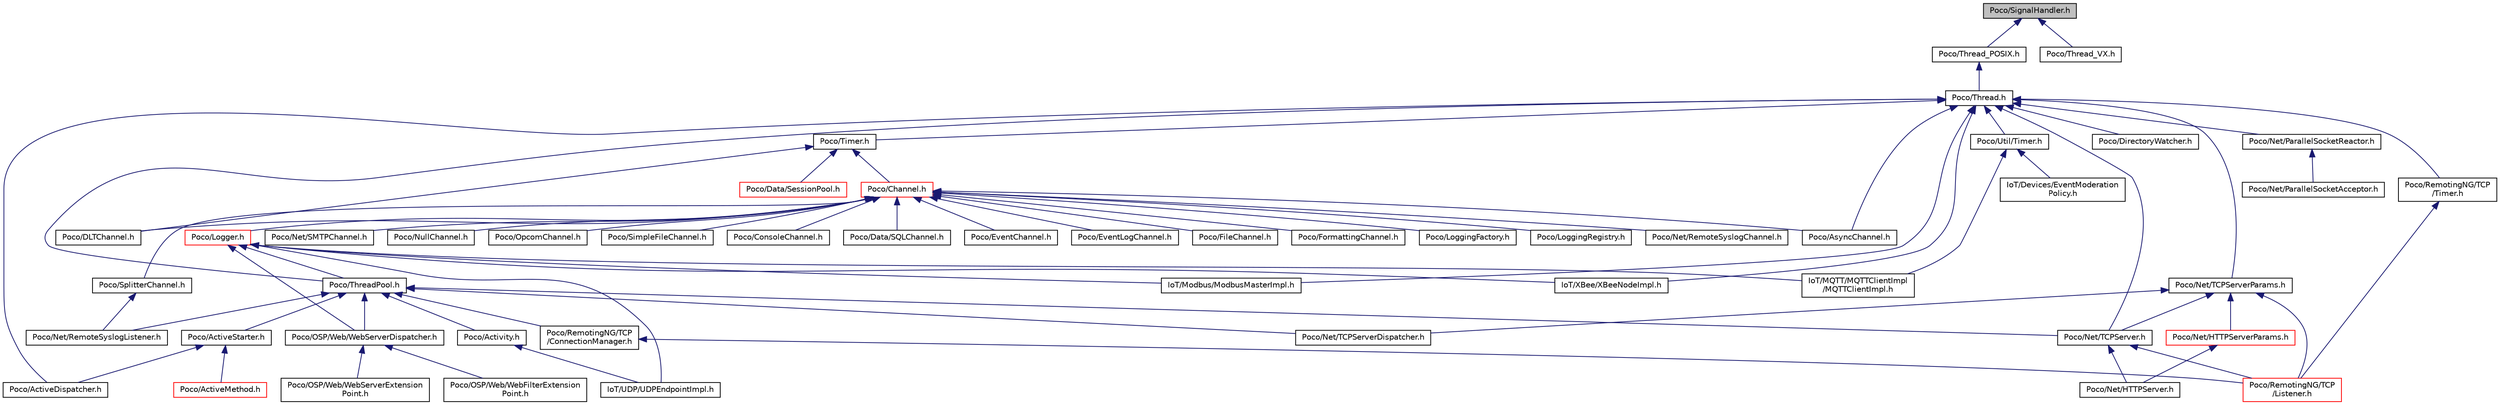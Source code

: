 digraph "Poco/SignalHandler.h"
{
 // LATEX_PDF_SIZE
  edge [fontname="Helvetica",fontsize="10",labelfontname="Helvetica",labelfontsize="10"];
  node [fontname="Helvetica",fontsize="10",shape=record];
  Node1 [label="Poco/SignalHandler.h",height=0.2,width=0.4,color="black", fillcolor="grey75", style="filled", fontcolor="black",tooltip=" "];
  Node1 -> Node2 [dir="back",color="midnightblue",fontsize="10",style="solid",fontname="Helvetica"];
  Node2 [label="Poco/Thread_POSIX.h",height=0.2,width=0.4,color="black", fillcolor="white", style="filled",URL="$Thread__POSIX_8h.html",tooltip=" "];
  Node2 -> Node3 [dir="back",color="midnightblue",fontsize="10",style="solid",fontname="Helvetica"];
  Node3 [label="Poco/Thread.h",height=0.2,width=0.4,color="black", fillcolor="white", style="filled",URL="$Thread_8h.html",tooltip=" "];
  Node3 -> Node4 [dir="back",color="midnightblue",fontsize="10",style="solid",fontname="Helvetica"];
  Node4 [label="Poco/ThreadPool.h",height=0.2,width=0.4,color="black", fillcolor="white", style="filled",URL="$ThreadPool_8h.html",tooltip=" "];
  Node4 -> Node5 [dir="back",color="midnightblue",fontsize="10",style="solid",fontname="Helvetica"];
  Node5 [label="Poco/ActiveStarter.h",height=0.2,width=0.4,color="black", fillcolor="white", style="filled",URL="$ActiveStarter_8h.html",tooltip=" "];
  Node5 -> Node6 [dir="back",color="midnightblue",fontsize="10",style="solid",fontname="Helvetica"];
  Node6 [label="Poco/ActiveMethod.h",height=0.2,width=0.4,color="red", fillcolor="white", style="filled",URL="$ActiveMethod_8h.html",tooltip=" "];
  Node5 -> Node411 [dir="back",color="midnightblue",fontsize="10",style="solid",fontname="Helvetica"];
  Node411 [label="Poco/ActiveDispatcher.h",height=0.2,width=0.4,color="black", fillcolor="white", style="filled",URL="$ActiveDispatcher_8h.html",tooltip=" "];
  Node4 -> Node412 [dir="back",color="midnightblue",fontsize="10",style="solid",fontname="Helvetica"];
  Node412 [label="Poco/Activity.h",height=0.2,width=0.4,color="black", fillcolor="white", style="filled",URL="$Activity_8h.html",tooltip=" "];
  Node412 -> Node244 [dir="back",color="midnightblue",fontsize="10",style="solid",fontname="Helvetica"];
  Node244 [label="IoT/UDP/UDPEndpointImpl.h",height=0.2,width=0.4,color="black", fillcolor="white", style="filled",URL="$UDPEndpointImpl_8h.html",tooltip=" "];
  Node4 -> Node350 [dir="back",color="midnightblue",fontsize="10",style="solid",fontname="Helvetica"];
  Node350 [label="Poco/Net/TCPServer.h",height=0.2,width=0.4,color="black", fillcolor="white", style="filled",URL="$TCPServer_8h.html",tooltip=" "];
  Node350 -> Node351 [dir="back",color="midnightblue",fontsize="10",style="solid",fontname="Helvetica"];
  Node351 [label="Poco/Net/HTTPServer.h",height=0.2,width=0.4,color="black", fillcolor="white", style="filled",URL="$HTTPServer_8h.html",tooltip=" "];
  Node350 -> Node352 [dir="back",color="midnightblue",fontsize="10",style="solid",fontname="Helvetica"];
  Node352 [label="Poco/RemotingNG/TCP\l/Listener.h",height=0.2,width=0.4,color="red", fillcolor="white", style="filled",URL="$TCP_2Listener_8h.html",tooltip=" "];
  Node4 -> Node413 [dir="back",color="midnightblue",fontsize="10",style="solid",fontname="Helvetica"];
  Node413 [label="Poco/Net/RemoteSyslogListener.h",height=0.2,width=0.4,color="black", fillcolor="white", style="filled",URL="$RemoteSyslogListener_8h.html",tooltip=" "];
  Node4 -> Node362 [dir="back",color="midnightblue",fontsize="10",style="solid",fontname="Helvetica"];
  Node362 [label="Poco/Net/TCPServerDispatcher.h",height=0.2,width=0.4,color="black", fillcolor="white", style="filled",URL="$TCPServerDispatcher_8h.html",tooltip=" "];
  Node4 -> Node256 [dir="back",color="midnightblue",fontsize="10",style="solid",fontname="Helvetica"];
  Node256 [label="Poco/OSP/Web/WebServerDispatcher.h",height=0.2,width=0.4,color="black", fillcolor="white", style="filled",URL="$WebServerDispatcher_8h.html",tooltip=" "];
  Node256 -> Node257 [dir="back",color="midnightblue",fontsize="10",style="solid",fontname="Helvetica"];
  Node257 [label="Poco/OSP/Web/WebFilterExtension\lPoint.h",height=0.2,width=0.4,color="black", fillcolor="white", style="filled",URL="$WebFilterExtensionPoint_8h.html",tooltip=" "];
  Node256 -> Node258 [dir="back",color="midnightblue",fontsize="10",style="solid",fontname="Helvetica"];
  Node258 [label="Poco/OSP/Web/WebServerExtension\lPoint.h",height=0.2,width=0.4,color="black", fillcolor="white", style="filled",URL="$WebServerExtensionPoint_8h.html",tooltip=" "];
  Node4 -> Node374 [dir="back",color="midnightblue",fontsize="10",style="solid",fontname="Helvetica"];
  Node374 [label="Poco/RemotingNG/TCP\l/ConnectionManager.h",height=0.2,width=0.4,color="black", fillcolor="white", style="filled",URL="$ConnectionManager_8h.html",tooltip=" "];
  Node374 -> Node352 [dir="back",color="midnightblue",fontsize="10",style="solid",fontname="Helvetica"];
  Node3 -> Node414 [dir="back",color="midnightblue",fontsize="10",style="solid",fontname="Helvetica"];
  Node414 [label="Poco/Timer.h",height=0.2,width=0.4,color="black", fillcolor="white", style="filled",URL="$Timer_8h.html",tooltip=" "];
  Node414 -> Node415 [dir="back",color="midnightblue",fontsize="10",style="solid",fontname="Helvetica"];
  Node415 [label="Poco/Channel.h",height=0.2,width=0.4,color="red", fillcolor="white", style="filled",URL="$Channel_8h.html",tooltip=" "];
  Node415 -> Node416 [dir="back",color="midnightblue",fontsize="10",style="solid",fontname="Helvetica"];
  Node416 [label="Poco/Logger.h",height=0.2,width=0.4,color="red", fillcolor="white", style="filled",URL="$Logger_8h.html",tooltip=" "];
  Node416 -> Node4 [dir="back",color="midnightblue",fontsize="10",style="solid",fontname="Helvetica"];
  Node416 -> Node148 [dir="back",color="midnightblue",fontsize="10",style="solid",fontname="Helvetica"];
  Node148 [label="IoT/Modbus/ModbusMasterImpl.h",height=0.2,width=0.4,color="black", fillcolor="white", style="filled",URL="$ModbusMasterImpl_8h.html",tooltip=" "];
  Node416 -> Node217 [dir="back",color="midnightblue",fontsize="10",style="solid",fontname="Helvetica"];
  Node217 [label="IoT/MQTT/MQTTClientImpl\l/MQTTClientImpl.h",height=0.2,width=0.4,color="black", fillcolor="white", style="filled",URL="$MQTTClientImpl_8h.html",tooltip=" "];
  Node416 -> Node244 [dir="back",color="midnightblue",fontsize="10",style="solid",fontname="Helvetica"];
  Node416 -> Node322 [dir="back",color="midnightblue",fontsize="10",style="solid",fontname="Helvetica"];
  Node322 [label="IoT/XBee/XBeeNodeImpl.h",height=0.2,width=0.4,color="black", fillcolor="white", style="filled",URL="$XBeeNodeImpl_8h.html",tooltip=" "];
  Node416 -> Node256 [dir="back",color="midnightblue",fontsize="10",style="solid",fontname="Helvetica"];
  Node415 -> Node420 [dir="back",color="midnightblue",fontsize="10",style="solid",fontname="Helvetica"];
  Node420 [label="Poco/AsyncChannel.h",height=0.2,width=0.4,color="black", fillcolor="white", style="filled",URL="$AsyncChannel_8h.html",tooltip=" "];
  Node415 -> Node421 [dir="back",color="midnightblue",fontsize="10",style="solid",fontname="Helvetica"];
  Node421 [label="Poco/ConsoleChannel.h",height=0.2,width=0.4,color="black", fillcolor="white", style="filled",URL="$ConsoleChannel_8h.html",tooltip=" "];
  Node415 -> Node400 [dir="back",color="midnightblue",fontsize="10",style="solid",fontname="Helvetica"];
  Node400 [label="Poco/Data/SQLChannel.h",height=0.2,width=0.4,color="black", fillcolor="white", style="filled",URL="$SQLChannel_8h.html",tooltip=" "];
  Node415 -> Node422 [dir="back",color="midnightblue",fontsize="10",style="solid",fontname="Helvetica"];
  Node422 [label="Poco/DLTChannel.h",height=0.2,width=0.4,color="black", fillcolor="white", style="filled",URL="$DLTChannel_8h.html",tooltip=" "];
  Node415 -> Node331 [dir="back",color="midnightblue",fontsize="10",style="solid",fontname="Helvetica"];
  Node331 [label="Poco/EventChannel.h",height=0.2,width=0.4,color="black", fillcolor="white", style="filled",URL="$EventChannel_8h.html",tooltip=" "];
  Node415 -> Node423 [dir="back",color="midnightblue",fontsize="10",style="solid",fontname="Helvetica"];
  Node423 [label="Poco/EventLogChannel.h",height=0.2,width=0.4,color="black", fillcolor="white", style="filled",URL="$EventLogChannel_8h.html",tooltip=" "];
  Node415 -> Node424 [dir="back",color="midnightblue",fontsize="10",style="solid",fontname="Helvetica"];
  Node424 [label="Poco/FileChannel.h",height=0.2,width=0.4,color="black", fillcolor="white", style="filled",URL="$FileChannel_8h.html",tooltip=" "];
  Node415 -> Node425 [dir="back",color="midnightblue",fontsize="10",style="solid",fontname="Helvetica"];
  Node425 [label="Poco/FormattingChannel.h",height=0.2,width=0.4,color="black", fillcolor="white", style="filled",URL="$FormattingChannel_8h.html",tooltip=" "];
  Node415 -> Node426 [dir="back",color="midnightblue",fontsize="10",style="solid",fontname="Helvetica"];
  Node426 [label="Poco/LoggingFactory.h",height=0.2,width=0.4,color="black", fillcolor="white", style="filled",URL="$LoggingFactory_8h.html",tooltip=" "];
  Node415 -> Node427 [dir="back",color="midnightblue",fontsize="10",style="solid",fontname="Helvetica"];
  Node427 [label="Poco/LoggingRegistry.h",height=0.2,width=0.4,color="black", fillcolor="white", style="filled",URL="$LoggingRegistry_8h.html",tooltip=" "];
  Node415 -> Node428 [dir="back",color="midnightblue",fontsize="10",style="solid",fontname="Helvetica"];
  Node428 [label="Poco/Net/RemoteSyslogChannel.h",height=0.2,width=0.4,color="black", fillcolor="white", style="filled",URL="$RemoteSyslogChannel_8h.html",tooltip=" "];
  Node415 -> Node429 [dir="back",color="midnightblue",fontsize="10",style="solid",fontname="Helvetica"];
  Node429 [label="Poco/SplitterChannel.h",height=0.2,width=0.4,color="black", fillcolor="white", style="filled",URL="$SplitterChannel_8h.html",tooltip=" "];
  Node429 -> Node413 [dir="back",color="midnightblue",fontsize="10",style="solid",fontname="Helvetica"];
  Node415 -> Node430 [dir="back",color="midnightblue",fontsize="10",style="solid",fontname="Helvetica"];
  Node430 [label="Poco/Net/SMTPChannel.h",height=0.2,width=0.4,color="black", fillcolor="white", style="filled",URL="$SMTPChannel_8h.html",tooltip=" "];
  Node415 -> Node431 [dir="back",color="midnightblue",fontsize="10",style="solid",fontname="Helvetica"];
  Node431 [label="Poco/NullChannel.h",height=0.2,width=0.4,color="black", fillcolor="white", style="filled",URL="$NullChannel_8h.html",tooltip=" "];
  Node415 -> Node432 [dir="back",color="midnightblue",fontsize="10",style="solid",fontname="Helvetica"];
  Node432 [label="Poco/OpcomChannel.h",height=0.2,width=0.4,color="black", fillcolor="white", style="filled",URL="$OpcomChannel_8h.html",tooltip=" "];
  Node415 -> Node433 [dir="back",color="midnightblue",fontsize="10",style="solid",fontname="Helvetica"];
  Node433 [label="Poco/SimpleFileChannel.h",height=0.2,width=0.4,color="black", fillcolor="white", style="filled",URL="$SimpleFileChannel_8h.html",tooltip=" "];
  Node414 -> Node405 [dir="back",color="midnightblue",fontsize="10",style="solid",fontname="Helvetica"];
  Node405 [label="Poco/Data/SessionPool.h",height=0.2,width=0.4,color="red", fillcolor="white", style="filled",URL="$SessionPool_8h.html",tooltip=" "];
  Node414 -> Node422 [dir="back",color="midnightblue",fontsize="10",style="solid",fontname="Helvetica"];
  Node3 -> Node438 [dir="back",color="midnightblue",fontsize="10",style="solid",fontname="Helvetica"];
  Node438 [label="Poco/Util/Timer.h",height=0.2,width=0.4,color="black", fillcolor="white", style="filled",URL="$Util_2Timer_8h.html",tooltip=" "];
  Node438 -> Node70 [dir="back",color="midnightblue",fontsize="10",style="solid",fontname="Helvetica"];
  Node70 [label="IoT/Devices/EventModeration\lPolicy.h",height=0.2,width=0.4,color="black", fillcolor="white", style="filled",URL="$EventModerationPolicy_8h.html",tooltip=" "];
  Node438 -> Node217 [dir="back",color="midnightblue",fontsize="10",style="solid",fontname="Helvetica"];
  Node3 -> Node148 [dir="back",color="midnightblue",fontsize="10",style="solid",fontname="Helvetica"];
  Node3 -> Node322 [dir="back",color="midnightblue",fontsize="10",style="solid",fontname="Helvetica"];
  Node3 -> Node411 [dir="back",color="midnightblue",fontsize="10",style="solid",fontname="Helvetica"];
  Node3 -> Node420 [dir="back",color="midnightblue",fontsize="10",style="solid",fontname="Helvetica"];
  Node3 -> Node330 [dir="back",color="midnightblue",fontsize="10",style="solid",fontname="Helvetica"];
  Node330 [label="Poco/DirectoryWatcher.h",height=0.2,width=0.4,color="black", fillcolor="white", style="filled",URL="$DirectoryWatcher_8h.html",tooltip=" "];
  Node3 -> Node439 [dir="back",color="midnightblue",fontsize="10",style="solid",fontname="Helvetica"];
  Node439 [label="Poco/Net/TCPServerParams.h",height=0.2,width=0.4,color="black", fillcolor="white", style="filled",URL="$TCPServerParams_8h.html",tooltip=" "];
  Node439 -> Node350 [dir="back",color="midnightblue",fontsize="10",style="solid",fontname="Helvetica"];
  Node439 -> Node440 [dir="back",color="midnightblue",fontsize="10",style="solid",fontname="Helvetica"];
  Node440 [label="Poco/Net/HTTPServerParams.h",height=0.2,width=0.4,color="red", fillcolor="white", style="filled",URL="$HTTPServerParams_8h.html",tooltip=" "];
  Node440 -> Node351 [dir="back",color="midnightblue",fontsize="10",style="solid",fontname="Helvetica"];
  Node439 -> Node362 [dir="back",color="midnightblue",fontsize="10",style="solid",fontname="Helvetica"];
  Node439 -> Node352 [dir="back",color="midnightblue",fontsize="10",style="solid",fontname="Helvetica"];
  Node3 -> Node350 [dir="back",color="midnightblue",fontsize="10",style="solid",fontname="Helvetica"];
  Node3 -> Node355 [dir="back",color="midnightblue",fontsize="10",style="solid",fontname="Helvetica"];
  Node355 [label="Poco/Net/ParallelSocketReactor.h",height=0.2,width=0.4,color="black", fillcolor="white", style="filled",URL="$ParallelSocketReactor_8h.html",tooltip=" "];
  Node355 -> Node356 [dir="back",color="midnightblue",fontsize="10",style="solid",fontname="Helvetica"];
  Node356 [label="Poco/Net/ParallelSocketAcceptor.h",height=0.2,width=0.4,color="black", fillcolor="white", style="filled",URL="$ParallelSocketAcceptor_8h.html",tooltip=" "];
  Node3 -> Node441 [dir="back",color="midnightblue",fontsize="10",style="solid",fontname="Helvetica"];
  Node441 [label="Poco/RemotingNG/TCP\l/Timer.h",height=0.2,width=0.4,color="black", fillcolor="white", style="filled",URL="$RemotingNG_2TCP_2Timer_8h.html",tooltip=" "];
  Node441 -> Node352 [dir="back",color="midnightblue",fontsize="10",style="solid",fontname="Helvetica"];
  Node1 -> Node442 [dir="back",color="midnightblue",fontsize="10",style="solid",fontname="Helvetica"];
  Node442 [label="Poco/Thread_VX.h",height=0.2,width=0.4,color="black", fillcolor="white", style="filled",URL="$Thread__VX_8h.html",tooltip=" "];
}
